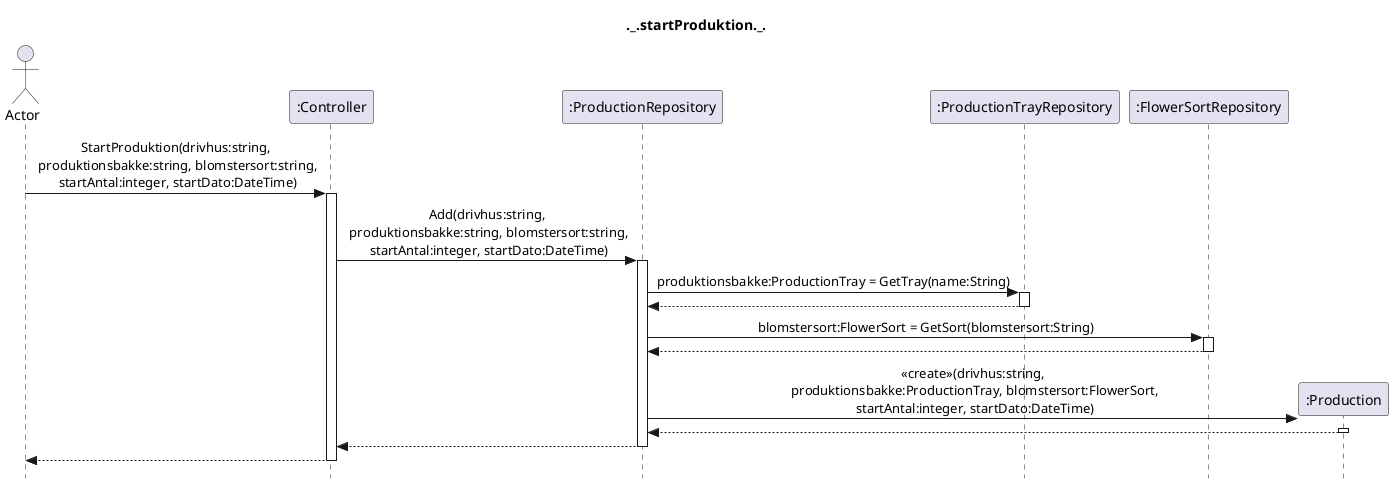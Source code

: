 @startuml test
skinparam style strictuml
skinparam sequenceMessageAlign center
title ._.startProduktion._.

actor Actor as user

participant ":Controller" as CO

participant ":ProductionRepository" as PR


participant ":ProductionTrayRepository" as PTR

participant ":FlowerSortRepository" as FSR


user -> CO ++: StartProduktion(drivhus:string,\n produktionsbakke:string, blomstersort:string,\n startAntal:integer, startDato:DateTime)

    CO -> PR ++: Add(drivhus:string,\n produktionsbakke:string, blomstersort:string,\n startAntal:integer, startDato:DateTime)
    
    PR -> PTR ++: produktionsbakke:ProductionTray = GetTray(name:String)
    return

    PR -> FSR ++: blomstersort:FlowerSort = GetSort(blomstersort:String)
    return
    

    create ":Production" as P
    PR -> P ++: <<create>>(drivhus:string,\n produktionsbakke:ProductionTray, blomstersort:FlowerSort,\n startAntal:integer, startDato:DateTime)
    return


    

    return


return






